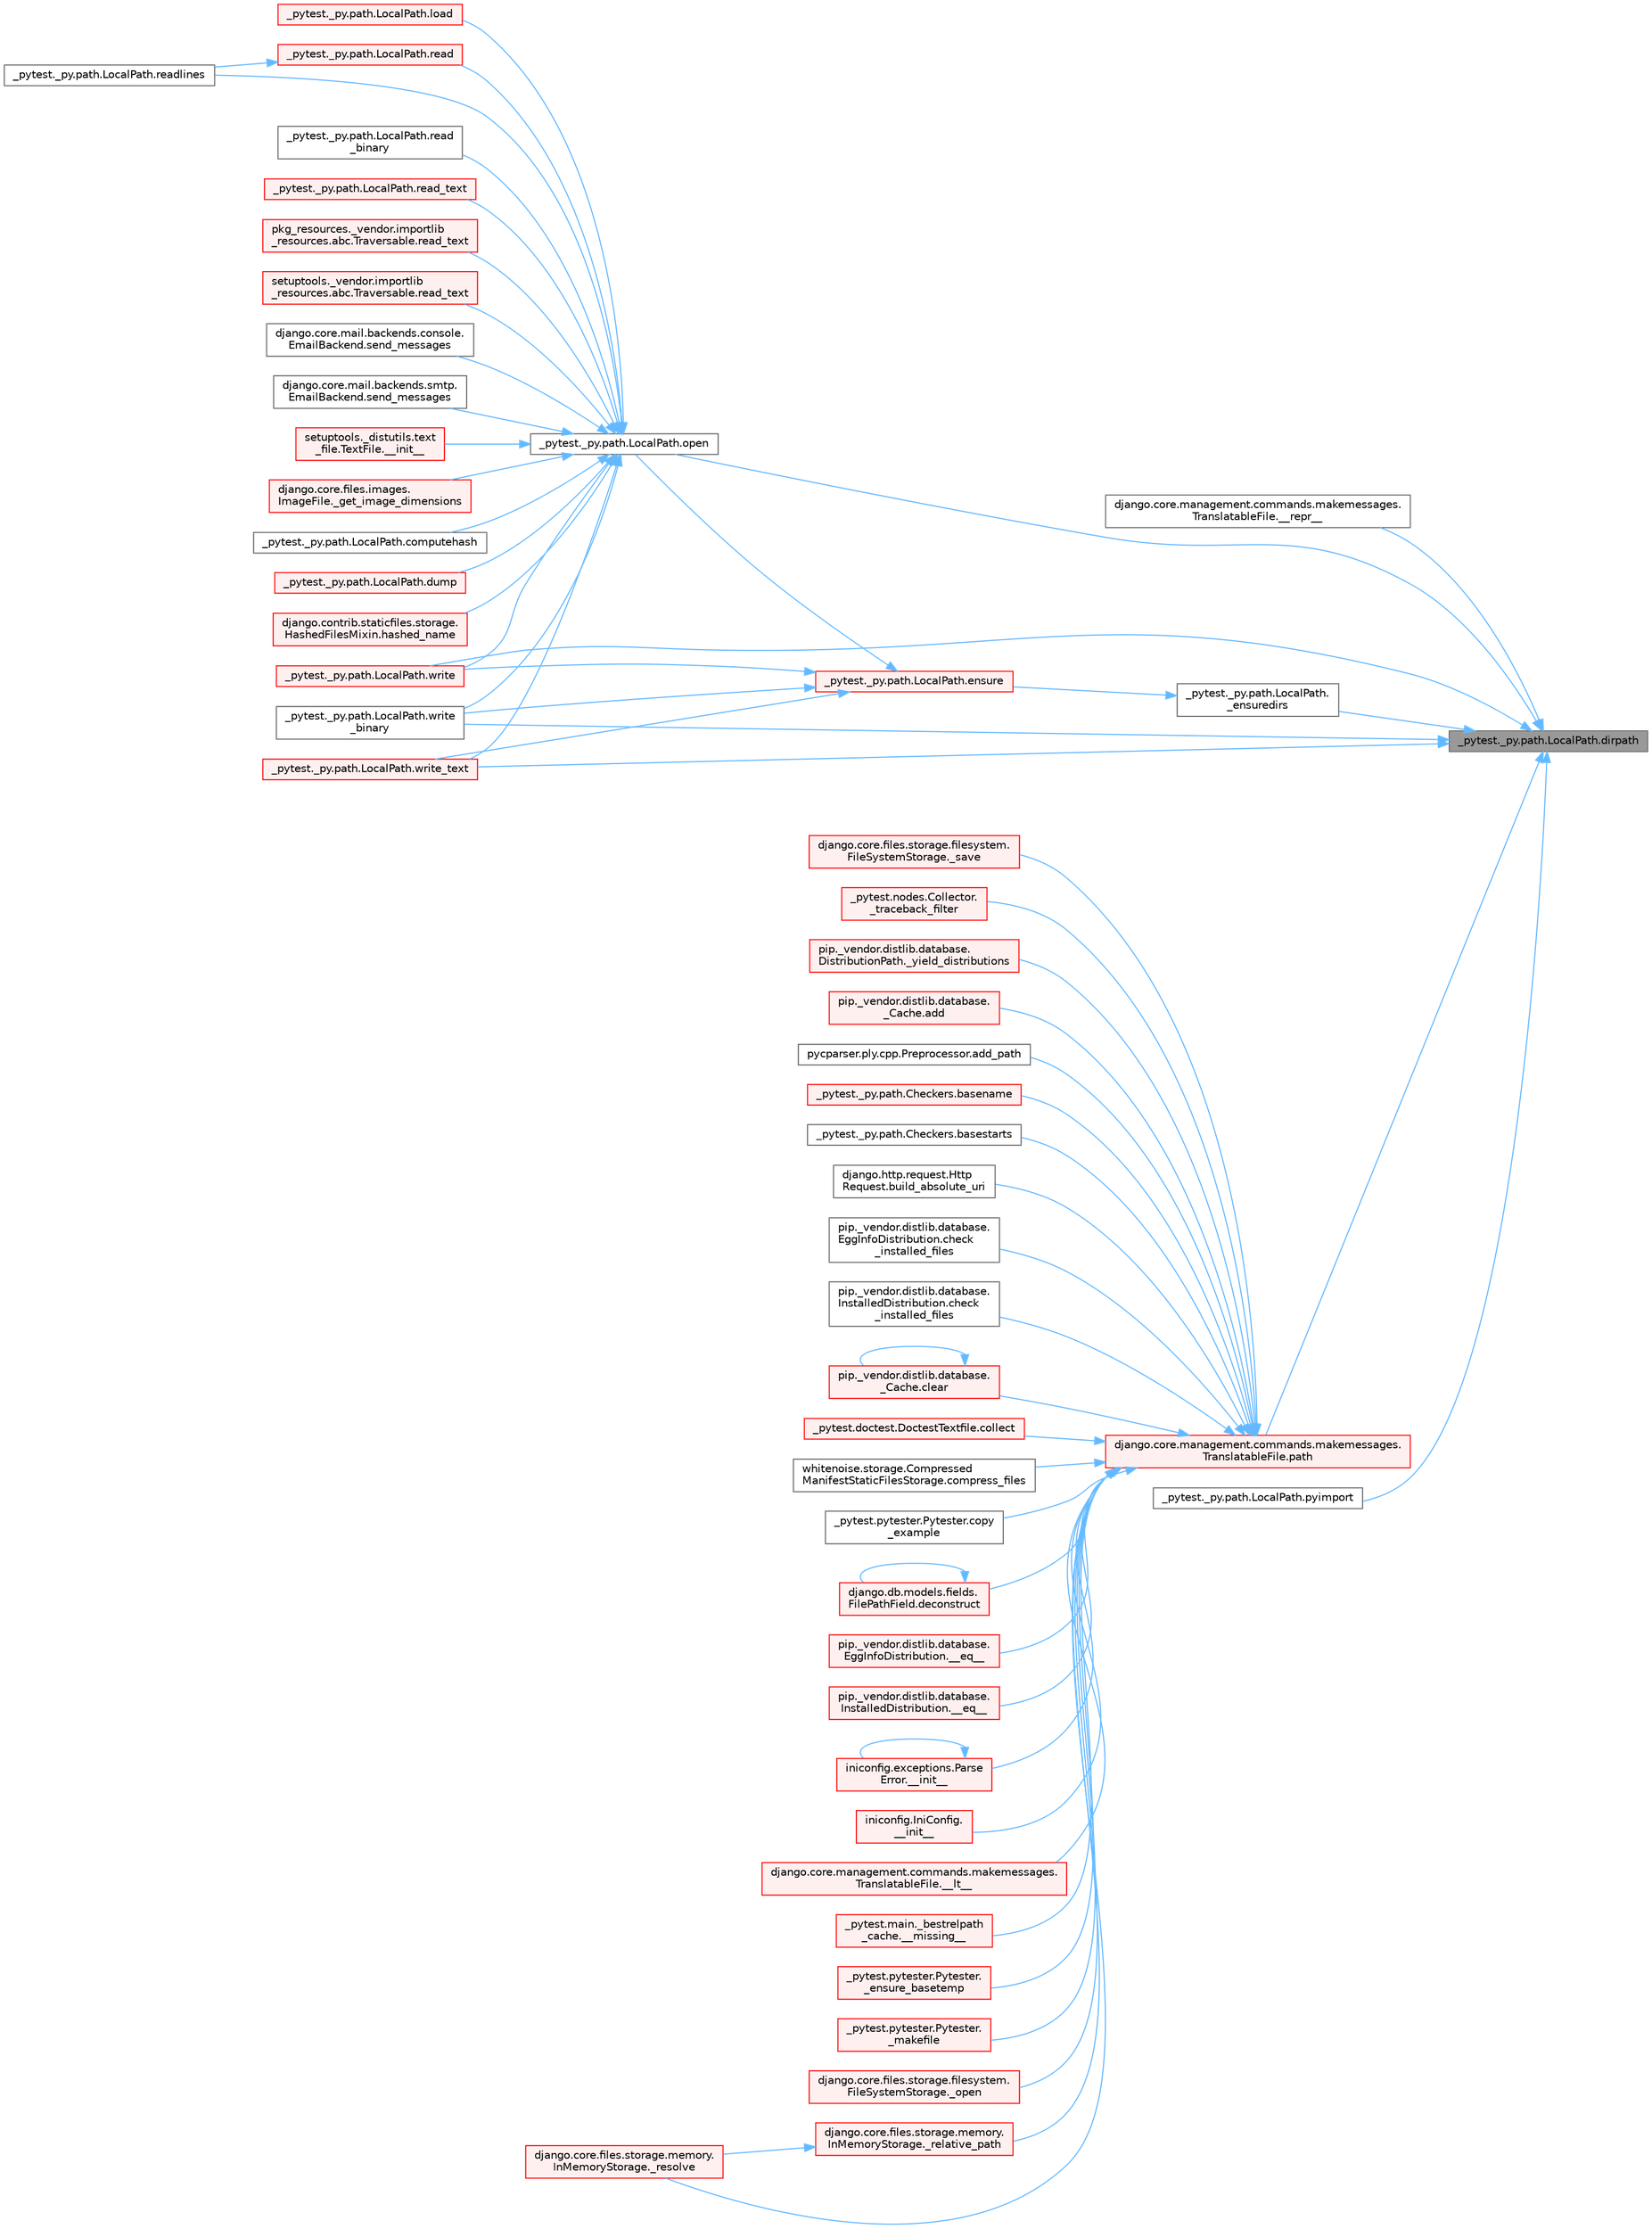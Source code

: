 digraph "_pytest._py.path.LocalPath.dirpath"
{
 // LATEX_PDF_SIZE
  bgcolor="transparent";
  edge [fontname=Helvetica,fontsize=10,labelfontname=Helvetica,labelfontsize=10];
  node [fontname=Helvetica,fontsize=10,shape=box,height=0.2,width=0.4];
  rankdir="RL";
  Node1 [id="Node000001",label="_pytest._py.path.LocalPath.dirpath",height=0.2,width=0.4,color="gray40", fillcolor="grey60", style="filled", fontcolor="black",tooltip=" "];
  Node1 -> Node2 [id="edge1_Node000001_Node000002",dir="back",color="steelblue1",style="solid",tooltip=" "];
  Node2 [id="Node000002",label="django.core.management.commands.makemessages.\lTranslatableFile.__repr__",height=0.2,width=0.4,color="grey40", fillcolor="white", style="filled",URL="$classdjango_1_1core_1_1management_1_1commands_1_1makemessages_1_1_translatable_file.html#aea249274ff138d12c0ecf52f067a3912",tooltip=" "];
  Node1 -> Node3 [id="edge2_Node000001_Node000003",dir="back",color="steelblue1",style="solid",tooltip=" "];
  Node3 [id="Node000003",label="_pytest._py.path.LocalPath.\l_ensuredirs",height=0.2,width=0.4,color="grey40", fillcolor="white", style="filled",URL="$class__pytest_1_1__py_1_1path_1_1_local_path.html#a0fa56f7616aa9008fbda709b5bd46302",tooltip=" "];
  Node3 -> Node4 [id="edge3_Node000003_Node000004",dir="back",color="steelblue1",style="solid",tooltip=" "];
  Node4 [id="Node000004",label="_pytest._py.path.LocalPath.ensure",height=0.2,width=0.4,color="red", fillcolor="#FFF0F0", style="filled",URL="$class__pytest_1_1__py_1_1path_1_1_local_path.html#a7495d45777169316de67c7e19218622d",tooltip=" "];
  Node4 -> Node3176 [id="edge4_Node000004_Node003176",dir="back",color="steelblue1",style="solid",tooltip=" "];
  Node3176 [id="Node003176",label="_pytest._py.path.LocalPath.open",height=0.2,width=0.4,color="grey40", fillcolor="white", style="filled",URL="$class__pytest_1_1__py_1_1path_1_1_local_path.html#ac72dbda993b11dc52a738bfc6267dda0",tooltip=" "];
  Node3176 -> Node73 [id="edge5_Node003176_Node000073",dir="back",color="steelblue1",style="solid",tooltip=" "];
  Node73 [id="Node000073",label="setuptools._distutils.text\l_file.TextFile.__init__",height=0.2,width=0.4,color="red", fillcolor="#FFF0F0", style="filled",URL="$classsetuptools_1_1__distutils_1_1text__file_1_1_text_file.html#aeb26f34e394b4e658295391382cc8813",tooltip=" "];
  Node3176 -> Node105 [id="edge6_Node003176_Node000105",dir="back",color="steelblue1",style="solid",tooltip=" "];
  Node105 [id="Node000105",label="django.core.files.images.\lImageFile._get_image_dimensions",height=0.2,width=0.4,color="red", fillcolor="#FFF0F0", style="filled",URL="$classdjango_1_1core_1_1files_1_1images_1_1_image_file.html#a2832e2235f63c851f4652a4ea59ec924",tooltip=" "];
  Node3176 -> Node909 [id="edge7_Node003176_Node000909",dir="back",color="steelblue1",style="solid",tooltip=" "];
  Node909 [id="Node000909",label="_pytest._py.path.LocalPath.computehash",height=0.2,width=0.4,color="grey40", fillcolor="white", style="filled",URL="$class__pytest_1_1__py_1_1path_1_1_local_path.html#aa82d067bed26e6655d315d858254160b",tooltip=" "];
  Node3176 -> Node910 [id="edge8_Node003176_Node000910",dir="back",color="steelblue1",style="solid",tooltip=" "];
  Node910 [id="Node000910",label="_pytest._py.path.LocalPath.dump",height=0.2,width=0.4,color="red", fillcolor="#FFF0F0", style="filled",URL="$class__pytest_1_1__py_1_1path_1_1_local_path.html#a2f45e7b54f2823ed6746a19107ae68b4",tooltip=" "];
  Node3176 -> Node556 [id="edge9_Node003176_Node000556",dir="back",color="steelblue1",style="solid",tooltip=" "];
  Node556 [id="Node000556",label="django.contrib.staticfiles.storage.\lHashedFilesMixin.hashed_name",height=0.2,width=0.4,color="red", fillcolor="#FFF0F0", style="filled",URL="$classdjango_1_1contrib_1_1staticfiles_1_1storage_1_1_hashed_files_mixin.html#aa30283e5d1a2177cf975b44ae95e45e4",tooltip=" "];
  Node3176 -> Node912 [id="edge10_Node003176_Node000912",dir="back",color="steelblue1",style="solid",tooltip=" "];
  Node912 [id="Node000912",label="_pytest._py.path.LocalPath.load",height=0.2,width=0.4,color="red", fillcolor="#FFF0F0", style="filled",URL="$class__pytest_1_1__py_1_1path_1_1_local_path.html#a284b118886fe9a033c146647826faf72",tooltip=" "];
  Node3176 -> Node913 [id="edge11_Node003176_Node000913",dir="back",color="steelblue1",style="solid",tooltip=" "];
  Node913 [id="Node000913",label="_pytest._py.path.LocalPath.read",height=0.2,width=0.4,color="red", fillcolor="#FFF0F0", style="filled",URL="$class__pytest_1_1__py_1_1path_1_1_local_path.html#a8640b65f715ce8a258379deb78a68fd8",tooltip=" "];
  Node913 -> Node885 [id="edge12_Node000913_Node000885",dir="back",color="steelblue1",style="solid",tooltip=" "];
  Node885 [id="Node000885",label="_pytest._py.path.LocalPath.readlines",height=0.2,width=0.4,color="grey40", fillcolor="white", style="filled",URL="$class__pytest_1_1__py_1_1path_1_1_local_path.html#ab4ae86092b85919c6d43e793d049c3b3",tooltip=" "];
  Node3176 -> Node914 [id="edge13_Node003176_Node000914",dir="back",color="steelblue1",style="solid",tooltip=" "];
  Node914 [id="Node000914",label="_pytest._py.path.LocalPath.read\l_binary",height=0.2,width=0.4,color="grey40", fillcolor="white", style="filled",URL="$class__pytest_1_1__py_1_1path_1_1_local_path.html#adc47986c47c70f2b5889b85af157cd59",tooltip=" "];
  Node3176 -> Node915 [id="edge14_Node003176_Node000915",dir="back",color="steelblue1",style="solid",tooltip=" "];
  Node915 [id="Node000915",label="_pytest._py.path.LocalPath.read_text",height=0.2,width=0.4,color="red", fillcolor="#FFF0F0", style="filled",URL="$class__pytest_1_1__py_1_1path_1_1_local_path.html#aea3efa14b998c32e27f6604263858398",tooltip=" "];
  Node3176 -> Node1089 [id="edge15_Node003176_Node001089",dir="back",color="steelblue1",style="solid",tooltip=" "];
  Node1089 [id="Node001089",label="pkg_resources._vendor.importlib\l_resources.abc.Traversable.read_text",height=0.2,width=0.4,color="red", fillcolor="#FFF0F0", style="filled",URL="$classpkg__resources_1_1__vendor_1_1importlib__resources_1_1abc_1_1_traversable.html#a2fa0982edeea4b5f1a38953c1d81f10b",tooltip=" "];
  Node3176 -> Node1515 [id="edge16_Node003176_Node001515",dir="back",color="steelblue1",style="solid",tooltip=" "];
  Node1515 [id="Node001515",label="setuptools._vendor.importlib\l_resources.abc.Traversable.read_text",height=0.2,width=0.4,color="red", fillcolor="#FFF0F0", style="filled",URL="$classsetuptools_1_1__vendor_1_1importlib__resources_1_1abc_1_1_traversable.html#aee408e70fdcc58915b97b67f3dd981a3",tooltip=" "];
  Node3176 -> Node885 [id="edge17_Node003176_Node000885",dir="back",color="steelblue1",style="solid",tooltip=" "];
  Node3176 -> Node1372 [id="edge18_Node003176_Node001372",dir="back",color="steelblue1",style="solid",tooltip=" "];
  Node1372 [id="Node001372",label="django.core.mail.backends.console.\lEmailBackend.send_messages",height=0.2,width=0.4,color="grey40", fillcolor="white", style="filled",URL="$classdjango_1_1core_1_1mail_1_1backends_1_1console_1_1_email_backend.html#ae3c7f922df87a228638e98cbb97a3deb",tooltip=" "];
  Node3176 -> Node1373 [id="edge19_Node003176_Node001373",dir="back",color="steelblue1",style="solid",tooltip=" "];
  Node1373 [id="Node001373",label="django.core.mail.backends.smtp.\lEmailBackend.send_messages",height=0.2,width=0.4,color="grey40", fillcolor="white", style="filled",URL="$classdjango_1_1core_1_1mail_1_1backends_1_1smtp_1_1_email_backend.html#a0d829964e867581b24047266e5c3dca6",tooltip=" "];
  Node3176 -> Node1516 [id="edge20_Node003176_Node001516",dir="back",color="steelblue1",style="solid",tooltip=" "];
  Node1516 [id="Node001516",label="_pytest._py.path.LocalPath.write",height=0.2,width=0.4,color="red", fillcolor="#FFF0F0", style="filled",URL="$class__pytest_1_1__py_1_1path_1_1_local_path.html#a8f782fcf3e7b991a42259724f3d25de2",tooltip=" "];
  Node3176 -> Node1517 [id="edge21_Node003176_Node001517",dir="back",color="steelblue1",style="solid",tooltip=" "];
  Node1517 [id="Node001517",label="_pytest._py.path.LocalPath.write\l_binary",height=0.2,width=0.4,color="grey40", fillcolor="white", style="filled",URL="$class__pytest_1_1__py_1_1path_1_1_local_path.html#a7534a4f27649c991dcbf86175776d5d9",tooltip=" "];
  Node3176 -> Node1518 [id="edge22_Node003176_Node001518",dir="back",color="steelblue1",style="solid",tooltip=" "];
  Node1518 [id="Node001518",label="_pytest._py.path.LocalPath.write_text",height=0.2,width=0.4,color="red", fillcolor="#FFF0F0", style="filled",URL="$class__pytest_1_1__py_1_1path_1_1_local_path.html#aa5dd623ba884ffb1a61b8a65bfb38d1f",tooltip=" "];
  Node4 -> Node1516 [id="edge23_Node000004_Node001516",dir="back",color="steelblue1",style="solid",tooltip=" "];
  Node4 -> Node1517 [id="edge24_Node000004_Node001517",dir="back",color="steelblue1",style="solid",tooltip=" "];
  Node4 -> Node1518 [id="edge25_Node000004_Node001518",dir="back",color="steelblue1",style="solid",tooltip=" "];
  Node1 -> Node3176 [id="edge26_Node000001_Node003176",dir="back",color="steelblue1",style="solid",tooltip=" "];
  Node1 -> Node3177 [id="edge27_Node000001_Node003177",dir="back",color="steelblue1",style="solid",tooltip=" "];
  Node3177 [id="Node003177",label="django.core.management.commands.makemessages.\lTranslatableFile.path",height=0.2,width=0.4,color="red", fillcolor="#FFF0F0", style="filled",URL="$classdjango_1_1core_1_1management_1_1commands_1_1makemessages_1_1_translatable_file.html#ad851d5e6b8a65f5915ccfd4a30fb8026",tooltip=" "];
  Node3177 -> Node2047 [id="edge28_Node003177_Node002047",dir="back",color="steelblue1",style="solid",tooltip=" "];
  Node2047 [id="Node002047",label="pip._vendor.distlib.database.\lEggInfoDistribution.__eq__",height=0.2,width=0.4,color="red", fillcolor="#FFF0F0", style="filled",URL="$classpip_1_1__vendor_1_1distlib_1_1database_1_1_egg_info_distribution.html#ab083ac09aa8cf26eb5305f1359efe85b",tooltip=" "];
  Node3177 -> Node2048 [id="edge29_Node003177_Node002048",dir="back",color="steelblue1",style="solid",tooltip=" "];
  Node2048 [id="Node002048",label="pip._vendor.distlib.database.\lInstalledDistribution.__eq__",height=0.2,width=0.4,color="red", fillcolor="#FFF0F0", style="filled",URL="$classpip_1_1__vendor_1_1distlib_1_1database_1_1_installed_distribution.html#a391e6744a97d9fcc66ca038eb012c71d",tooltip=" "];
  Node3177 -> Node2049 [id="edge30_Node003177_Node002049",dir="back",color="steelblue1",style="solid",tooltip=" "];
  Node2049 [id="Node002049",label="iniconfig.exceptions.Parse\lError.__init__",height=0.2,width=0.4,color="red", fillcolor="#FFF0F0", style="filled",URL="$classiniconfig_1_1exceptions_1_1_parse_error.html#a2e7c0f14bebe4a18a5e76a6f2804874f",tooltip=" "];
  Node2049 -> Node2049 [id="edge31_Node002049_Node002049",dir="back",color="steelblue1",style="solid",tooltip=" "];
  Node3177 -> Node2050 [id="edge32_Node003177_Node002050",dir="back",color="steelblue1",style="solid",tooltip=" "];
  Node2050 [id="Node002050",label="iniconfig.IniConfig.\l__init__",height=0.2,width=0.4,color="red", fillcolor="#FFF0F0", style="filled",URL="$classiniconfig_1_1_ini_config.html#acedfdc6806378289ae0ba417db5d88a2",tooltip=" "];
  Node3177 -> Node2051 [id="edge33_Node003177_Node002051",dir="back",color="steelblue1",style="solid",tooltip=" "];
  Node2051 [id="Node002051",label="django.core.management.commands.makemessages.\lTranslatableFile.__lt__",height=0.2,width=0.4,color="red", fillcolor="#FFF0F0", style="filled",URL="$classdjango_1_1core_1_1management_1_1commands_1_1makemessages_1_1_translatable_file.html#a08e864271bf61ff017919a98cc250c40",tooltip=" "];
  Node3177 -> Node2052 [id="edge34_Node003177_Node002052",dir="back",color="steelblue1",style="solid",tooltip=" "];
  Node2052 [id="Node002052",label="_pytest.main._bestrelpath\l_cache.__missing__",height=0.2,width=0.4,color="red", fillcolor="#FFF0F0", style="filled",URL="$class__pytest_1_1main_1_1__bestrelpath__cache.html#ad20a80028e2b7c9be3360704d8455b5c",tooltip=" "];
  Node3177 -> Node2054 [id="edge35_Node003177_Node002054",dir="back",color="steelblue1",style="solid",tooltip=" "];
  Node2054 [id="Node002054",label="_pytest.pytester.Pytester.\l_ensure_basetemp",height=0.2,width=0.4,color="red", fillcolor="#FFF0F0", style="filled",URL="$class__pytest_1_1pytester_1_1_pytester.html#a0351682a9bda53abcddfe725386e43be",tooltip=" "];
  Node3177 -> Node2058 [id="edge36_Node003177_Node002058",dir="back",color="steelblue1",style="solid",tooltip=" "];
  Node2058 [id="Node002058",label="_pytest.pytester.Pytester.\l_makefile",height=0.2,width=0.4,color="red", fillcolor="#FFF0F0", style="filled",URL="$class__pytest_1_1pytester_1_1_pytester.html#a7a55c8d58e26455aa4fa8bc9c5d692c6",tooltip=" "];
  Node3177 -> Node2071 [id="edge37_Node003177_Node002071",dir="back",color="steelblue1",style="solid",tooltip=" "];
  Node2071 [id="Node002071",label="django.core.files.storage.filesystem.\lFileSystemStorage._open",height=0.2,width=0.4,color="red", fillcolor="#FFF0F0", style="filled",URL="$classdjango_1_1core_1_1files_1_1storage_1_1filesystem_1_1_file_system_storage.html#ae445f45c773bb251ff7fe2250623a527",tooltip=" "];
  Node3177 -> Node2072 [id="edge38_Node003177_Node002072",dir="back",color="steelblue1",style="solid",tooltip=" "];
  Node2072 [id="Node002072",label="django.core.files.storage.memory.\lInMemoryStorage._relative_path",height=0.2,width=0.4,color="red", fillcolor="#FFF0F0", style="filled",URL="$classdjango_1_1core_1_1files_1_1storage_1_1memory_1_1_in_memory_storage.html#ac55022122cbce7480d2544d78cb961a8",tooltip=" "];
  Node2072 -> Node2073 [id="edge39_Node002072_Node002073",dir="back",color="steelblue1",style="solid",tooltip=" "];
  Node2073 [id="Node002073",label="django.core.files.storage.memory.\lInMemoryStorage._resolve",height=0.2,width=0.4,color="red", fillcolor="#FFF0F0", style="filled",URL="$classdjango_1_1core_1_1files_1_1storage_1_1memory_1_1_in_memory_storage.html#a2bef8461f4f35675479c14e705ed4055",tooltip=" "];
  Node3177 -> Node2073 [id="edge40_Node003177_Node002073",dir="back",color="steelblue1",style="solid",tooltip=" "];
  Node3177 -> Node2074 [id="edge41_Node003177_Node002074",dir="back",color="steelblue1",style="solid",tooltip=" "];
  Node2074 [id="Node002074",label="django.core.files.storage.filesystem.\lFileSystemStorage._save",height=0.2,width=0.4,color="red", fillcolor="#FFF0F0", style="filled",URL="$classdjango_1_1core_1_1files_1_1storage_1_1filesystem_1_1_file_system_storage.html#adbe53c076907f538c9edd1ec24814172",tooltip=" "];
  Node3177 -> Node2075 [id="edge42_Node003177_Node002075",dir="back",color="steelblue1",style="solid",tooltip=" "];
  Node2075 [id="Node002075",label="_pytest.nodes.Collector.\l_traceback_filter",height=0.2,width=0.4,color="red", fillcolor="#FFF0F0", style="filled",URL="$class__pytest_1_1nodes_1_1_collector.html#ad51ffd1da24374414a47c458e2cf0ab2",tooltip=" "];
  Node3177 -> Node2078 [id="edge43_Node003177_Node002078",dir="back",color="steelblue1",style="solid",tooltip=" "];
  Node2078 [id="Node002078",label="pip._vendor.distlib.database.\lDistributionPath._yield_distributions",height=0.2,width=0.4,color="red", fillcolor="#FFF0F0", style="filled",URL="$classpip_1_1__vendor_1_1distlib_1_1database_1_1_distribution_path.html#a494115a6f67233269e152b17f28e499f",tooltip=" "];
  Node3177 -> Node1148 [id="edge44_Node003177_Node001148",dir="back",color="steelblue1",style="solid",tooltip=" "];
  Node1148 [id="Node001148",label="pip._vendor.distlib.database.\l_Cache.add",height=0.2,width=0.4,color="red", fillcolor="#FFF0F0", style="filled",URL="$classpip_1_1__vendor_1_1distlib_1_1database_1_1___cache.html#a9d96a00152b11f1163cd2cdf6626ae08",tooltip=" "];
  Node3177 -> Node2085 [id="edge45_Node003177_Node002085",dir="back",color="steelblue1",style="solid",tooltip=" "];
  Node2085 [id="Node002085",label="pycparser.ply.cpp.Preprocessor.add_path",height=0.2,width=0.4,color="grey40", fillcolor="white", style="filled",URL="$classpycparser_1_1ply_1_1cpp_1_1_preprocessor.html#adc4ae2a997c42b396a19f823546c4d52",tooltip=" "];
  Node3177 -> Node2086 [id="edge46_Node003177_Node002086",dir="back",color="steelblue1",style="solid",tooltip=" "];
  Node2086 [id="Node002086",label="_pytest._py.path.Checkers.basename",height=0.2,width=0.4,color="red", fillcolor="#FFF0F0", style="filled",URL="$class__pytest_1_1__py_1_1path_1_1_checkers.html#a5a659647ce281e4f0e46b4113485effe",tooltip=" "];
  Node3177 -> Node2087 [id="edge47_Node003177_Node002087",dir="back",color="steelblue1",style="solid",tooltip=" "];
  Node2087 [id="Node002087",label="_pytest._py.path.Checkers.basestarts",height=0.2,width=0.4,color="grey40", fillcolor="white", style="filled",URL="$class__pytest_1_1__py_1_1path_1_1_checkers.html#a6e314faf838abff8a7b29c772973ed6a",tooltip=" "];
  Node3177 -> Node2088 [id="edge48_Node003177_Node002088",dir="back",color="steelblue1",style="solid",tooltip=" "];
  Node2088 [id="Node002088",label="django.http.request.Http\lRequest.build_absolute_uri",height=0.2,width=0.4,color="grey40", fillcolor="white", style="filled",URL="$classdjango_1_1http_1_1request_1_1_http_request.html#a779e4388b7528ae2f94ae9da4f796d4c",tooltip=" "];
  Node3177 -> Node2089 [id="edge49_Node003177_Node002089",dir="back",color="steelblue1",style="solid",tooltip=" "];
  Node2089 [id="Node002089",label="pip._vendor.distlib.database.\lEggInfoDistribution.check\l_installed_files",height=0.2,width=0.4,color="grey40", fillcolor="white", style="filled",URL="$classpip_1_1__vendor_1_1distlib_1_1database_1_1_egg_info_distribution.html#a1e5196e3216b38c2ba44ba7c611d1871",tooltip=" "];
  Node3177 -> Node1711 [id="edge50_Node003177_Node001711",dir="back",color="steelblue1",style="solid",tooltip=" "];
  Node1711 [id="Node001711",label="pip._vendor.distlib.database.\lInstalledDistribution.check\l_installed_files",height=0.2,width=0.4,color="grey40", fillcolor="white", style="filled",URL="$classpip_1_1__vendor_1_1distlib_1_1database_1_1_installed_distribution.html#a0648e22de76cbd21e559677899136ffd",tooltip=" "];
  Node3177 -> Node1344 [id="edge51_Node003177_Node001344",dir="back",color="steelblue1",style="solid",tooltip=" "];
  Node1344 [id="Node001344",label="pip._vendor.distlib.database.\l_Cache.clear",height=0.2,width=0.4,color="red", fillcolor="#FFF0F0", style="filled",URL="$classpip_1_1__vendor_1_1distlib_1_1database_1_1___cache.html#af81ee07ea1881ddaf69c99c4a2c9df41",tooltip=" "];
  Node1344 -> Node1344 [id="edge52_Node001344_Node001344",dir="back",color="steelblue1",style="solid",tooltip=" "];
  Node3177 -> Node2090 [id="edge53_Node003177_Node002090",dir="back",color="steelblue1",style="solid",tooltip=" "];
  Node2090 [id="Node002090",label="_pytest.doctest.DoctestTextfile.collect",height=0.2,width=0.4,color="red", fillcolor="#FFF0F0", style="filled",URL="$class__pytest_1_1doctest_1_1_doctest_textfile.html#ae6208b7f680bfcadf752a86afb559045",tooltip=" "];
  Node3177 -> Node2091 [id="edge54_Node003177_Node002091",dir="back",color="steelblue1",style="solid",tooltip=" "];
  Node2091 [id="Node002091",label="whitenoise.storage.Compressed\lManifestStaticFilesStorage.compress_files",height=0.2,width=0.4,color="grey40", fillcolor="white", style="filled",URL="$classwhitenoise_1_1storage_1_1_compressed_manifest_static_files_storage.html#ae53c3846898af0ebb6a5e40b120f1514",tooltip=" "];
  Node3177 -> Node2092 [id="edge55_Node003177_Node002092",dir="back",color="steelblue1",style="solid",tooltip=" "];
  Node2092 [id="Node002092",label="_pytest.pytester.Pytester.copy\l_example",height=0.2,width=0.4,color="grey40", fillcolor="white", style="filled",URL="$class__pytest_1_1pytester_1_1_pytester.html#aeeae92470f10e16abb52e25a149a3eb0",tooltip=" "];
  Node3177 -> Node2093 [id="edge56_Node003177_Node002093",dir="back",color="steelblue1",style="solid",tooltip=" "];
  Node2093 [id="Node002093",label="django.db.models.fields.\lFilePathField.deconstruct",height=0.2,width=0.4,color="red", fillcolor="#FFF0F0", style="filled",URL="$classdjango_1_1db_1_1models_1_1fields_1_1_file_path_field.html#a6a89176a77b5299ca6414c601c62dcb0",tooltip=" "];
  Node2093 -> Node2093 [id="edge57_Node002093_Node002093",dir="back",color="steelblue1",style="solid",tooltip=" "];
  Node1 -> Node883 [id="edge58_Node000001_Node000883",dir="back",color="steelblue1",style="solid",tooltip=" "];
  Node883 [id="Node000883",label="_pytest._py.path.LocalPath.pyimport",height=0.2,width=0.4,color="grey40", fillcolor="white", style="filled",URL="$class__pytest_1_1__py_1_1path_1_1_local_path.html#aaf2fbd0a1a8554d138b60c28ca682b75",tooltip=" "];
  Node1 -> Node1516 [id="edge59_Node000001_Node001516",dir="back",color="steelblue1",style="solid",tooltip=" "];
  Node1 -> Node1517 [id="edge60_Node000001_Node001517",dir="back",color="steelblue1",style="solid",tooltip=" "];
  Node1 -> Node1518 [id="edge61_Node000001_Node001518",dir="back",color="steelblue1",style="solid",tooltip=" "];
}

